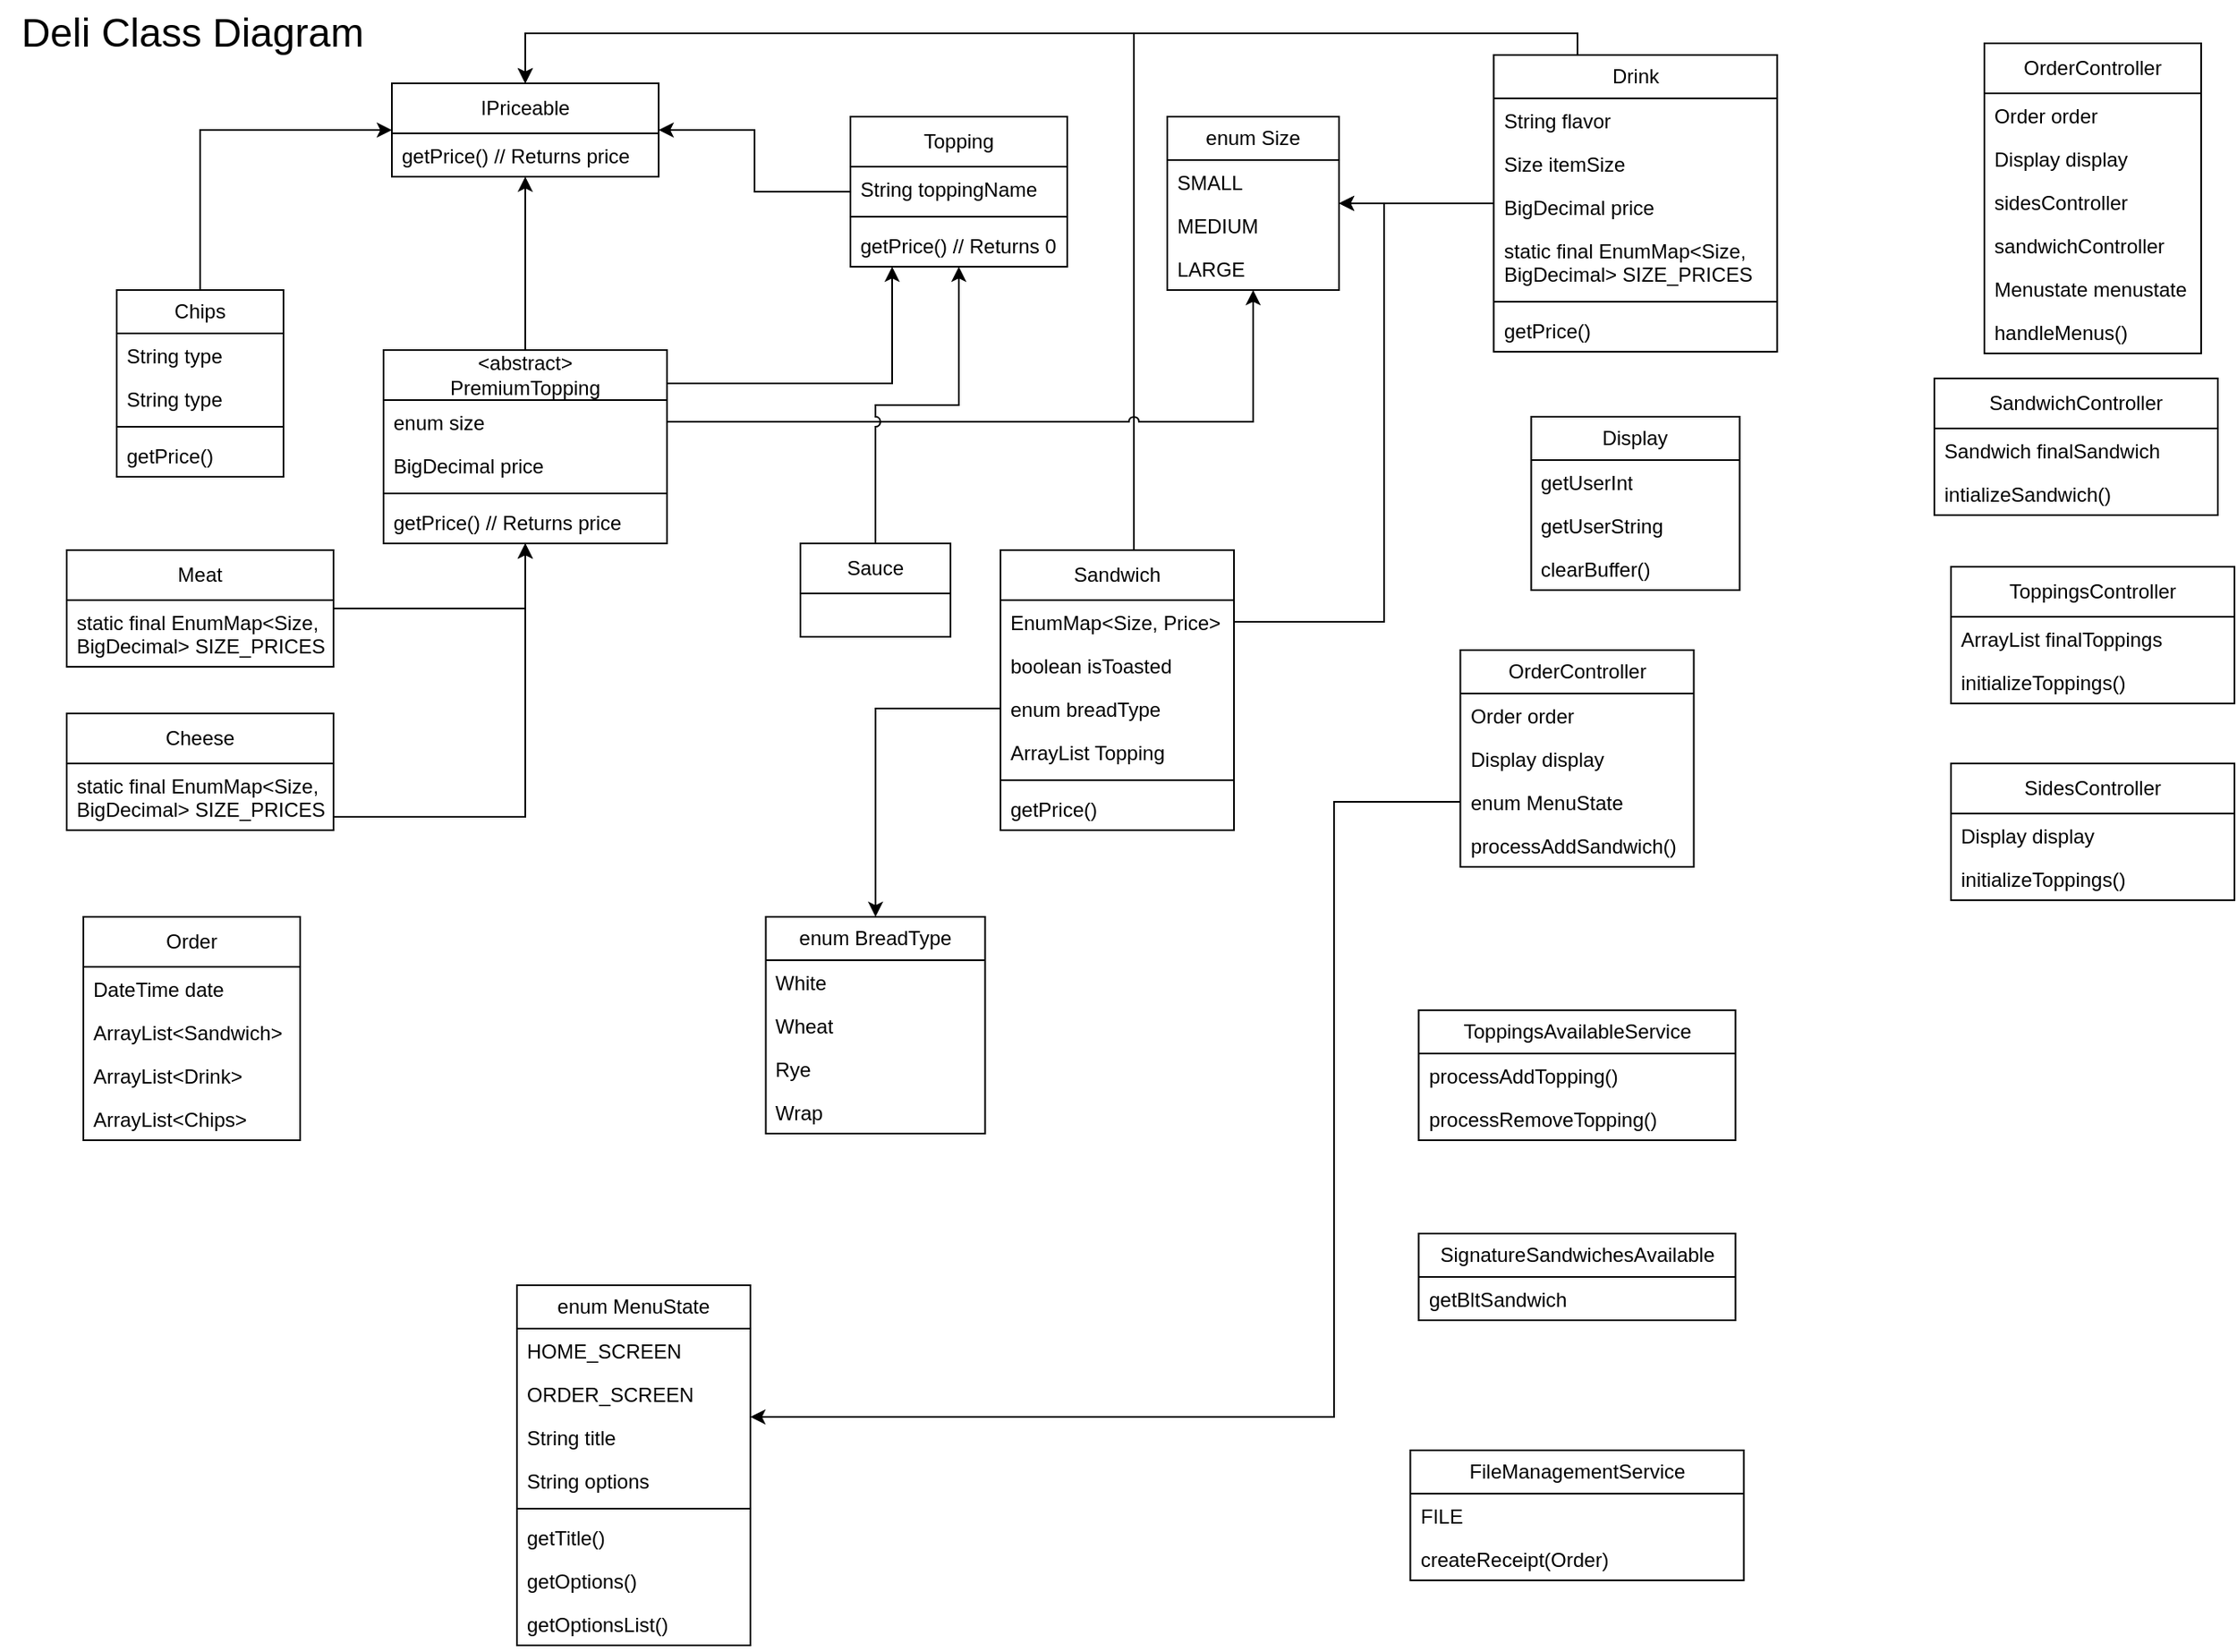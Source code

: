 <mxfile version="24.8.6">
  <diagram name="Page-1" id="uk5Gxl087Siz1Dc6DedR">
    <mxGraphModel dx="2537" dy="918" grid="1" gridSize="10" guides="1" tooltips="1" connect="1" arrows="1" fold="1" page="1" pageScale="1" pageWidth="850" pageHeight="1100" math="0" shadow="0">
      <root>
        <mxCell id="0" />
        <mxCell id="1" parent="0" />
        <mxCell id="gyhzgqQ-KLxNgcrdblLG-6" style="edgeStyle=orthogonalEdgeStyle;rounded=0;orthogonalLoop=1;jettySize=auto;html=1;jumpStyle=arc;" parent="1" source="WZzNKSZbZgupmr9AaLVP-10" target="gyhzgqQ-KLxNgcrdblLG-1" edge="1">
          <mxGeometry relative="1" as="geometry">
            <Array as="points">
              <mxPoint x="-160" y="30" />
              <mxPoint x="-525" y="30" />
            </Array>
          </mxGeometry>
        </mxCell>
        <mxCell id="WZzNKSZbZgupmr9AaLVP-10" value="Sandwich" style="swimlane;fontStyle=0;childLayout=stackLayout;horizontal=1;startSize=30;fillColor=none;horizontalStack=0;resizeParent=1;resizeParentMax=0;resizeLast=0;collapsible=1;marginBottom=0;whiteSpace=wrap;html=1;labelBackgroundColor=none;" parent="1" vertex="1">
          <mxGeometry x="-240" y="340" width="140" height="168" as="geometry" />
        </mxCell>
        <mxCell id="WZzNKSZbZgupmr9AaLVP-205" value="EnumMap&amp;lt;Size, Price&amp;gt;" style="text;strokeColor=none;fillColor=none;align=left;verticalAlign=top;spacingLeft=4;spacingRight=4;overflow=hidden;rotatable=0;points=[[0,0.5],[1,0.5]];portConstraint=eastwest;whiteSpace=wrap;html=1;labelBackgroundColor=none;" parent="WZzNKSZbZgupmr9AaLVP-10" vertex="1">
          <mxGeometry y="30" width="140" height="26" as="geometry" />
        </mxCell>
        <mxCell id="WZzNKSZbZgupmr9AaLVP-64" value="boolean isToasted" style="text;strokeColor=none;fillColor=none;align=left;verticalAlign=top;spacingLeft=4;spacingRight=4;overflow=hidden;rotatable=0;points=[[0,0.5],[1,0.5]];portConstraint=eastwest;whiteSpace=wrap;html=1;labelBackgroundColor=none;" parent="WZzNKSZbZgupmr9AaLVP-10" vertex="1">
          <mxGeometry y="56" width="140" height="26" as="geometry" />
        </mxCell>
        <mxCell id="WZzNKSZbZgupmr9AaLVP-76" value="enum breadType" style="text;strokeColor=none;fillColor=none;align=left;verticalAlign=top;spacingLeft=4;spacingRight=4;overflow=hidden;rotatable=0;points=[[0,0.5],[1,0.5]];portConstraint=eastwest;whiteSpace=wrap;html=1;labelBackgroundColor=none;" parent="WZzNKSZbZgupmr9AaLVP-10" vertex="1">
          <mxGeometry y="82" width="140" height="26" as="geometry" />
        </mxCell>
        <mxCell id="WZzNKSZbZgupmr9AaLVP-12" value="ArrayList Topping" style="text;strokeColor=none;fillColor=none;align=left;verticalAlign=top;spacingLeft=4;spacingRight=4;overflow=hidden;rotatable=0;points=[[0,0.5],[1,0.5]];portConstraint=eastwest;whiteSpace=wrap;html=1;labelBackgroundColor=none;" parent="WZzNKSZbZgupmr9AaLVP-10" vertex="1">
          <mxGeometry y="108" width="140" height="26" as="geometry" />
        </mxCell>
        <mxCell id="geYaQxWfy-8hWgXeI_JX-60" value="" style="line;strokeWidth=1;fillColor=none;align=left;verticalAlign=middle;spacingTop=-1;spacingLeft=3;spacingRight=3;rotatable=0;labelPosition=right;points=[];portConstraint=eastwest;strokeColor=inherit;" parent="WZzNKSZbZgupmr9AaLVP-10" vertex="1">
          <mxGeometry y="134" width="140" height="8" as="geometry" />
        </mxCell>
        <mxCell id="WZzNKSZbZgupmr9AaLVP-141" value="getPrice()" style="text;strokeColor=none;fillColor=none;align=left;verticalAlign=top;spacingLeft=4;spacingRight=4;overflow=hidden;rotatable=0;points=[[0,0.5],[1,0.5]];portConstraint=eastwest;whiteSpace=wrap;html=1;labelBackgroundColor=none;" parent="WZzNKSZbZgupmr9AaLVP-10" vertex="1">
          <mxGeometry y="142" width="140" height="26" as="geometry" />
        </mxCell>
        <mxCell id="gyhzgqQ-KLxNgcrdblLG-5" style="edgeStyle=orthogonalEdgeStyle;rounded=0;orthogonalLoop=1;jettySize=auto;html=1;" parent="1" source="WZzNKSZbZgupmr9AaLVP-22" target="gyhzgqQ-KLxNgcrdblLG-1" edge="1">
          <mxGeometry relative="1" as="geometry">
            <Array as="points">
              <mxPoint x="-720" y="88" />
            </Array>
          </mxGeometry>
        </mxCell>
        <mxCell id="WZzNKSZbZgupmr9AaLVP-22" value="Chips" style="swimlane;fontStyle=0;childLayout=stackLayout;horizontal=1;startSize=26;fillColor=none;horizontalStack=0;resizeParent=1;resizeParentMax=0;resizeLast=0;collapsible=1;marginBottom=0;whiteSpace=wrap;html=1;labelBackgroundColor=none;" parent="1" vertex="1">
          <mxGeometry x="-770" y="184" width="100" height="112" as="geometry" />
        </mxCell>
        <mxCell id="WZzNKSZbZgupmr9AaLVP-23" value="String type" style="text;strokeColor=none;fillColor=none;align=left;verticalAlign=top;spacingLeft=4;spacingRight=4;overflow=hidden;rotatable=0;points=[[0,0.5],[1,0.5]];portConstraint=eastwest;whiteSpace=wrap;html=1;labelBackgroundColor=none;" parent="WZzNKSZbZgupmr9AaLVP-22" vertex="1">
          <mxGeometry y="26" width="100" height="26" as="geometry" />
        </mxCell>
        <mxCell id="geYaQxWfy-8hWgXeI_JX-62" value="String type" style="text;strokeColor=none;fillColor=none;align=left;verticalAlign=top;spacingLeft=4;spacingRight=4;overflow=hidden;rotatable=0;points=[[0,0.5],[1,0.5]];portConstraint=eastwest;whiteSpace=wrap;html=1;labelBackgroundColor=none;" parent="WZzNKSZbZgupmr9AaLVP-22" vertex="1">
          <mxGeometry y="52" width="100" height="26" as="geometry" />
        </mxCell>
        <mxCell id="geYaQxWfy-8hWgXeI_JX-61" value="" style="line;strokeWidth=1;fillColor=none;align=left;verticalAlign=middle;spacingTop=-1;spacingLeft=3;spacingRight=3;rotatable=0;labelPosition=right;points=[];portConstraint=eastwest;strokeColor=inherit;" parent="WZzNKSZbZgupmr9AaLVP-22" vertex="1">
          <mxGeometry y="78" width="100" height="8" as="geometry" />
        </mxCell>
        <mxCell id="WZzNKSZbZgupmr9AaLVP-163" value="getPrice()" style="text;strokeColor=none;fillColor=none;align=left;verticalAlign=top;spacingLeft=4;spacingRight=4;overflow=hidden;rotatable=0;points=[[0,0.5],[1,0.5]];portConstraint=eastwest;whiteSpace=wrap;html=1;labelBackgroundColor=none;" parent="WZzNKSZbZgupmr9AaLVP-22" vertex="1">
          <mxGeometry y="86" width="100" height="26" as="geometry" />
        </mxCell>
        <mxCell id="WZzNKSZbZgupmr9AaLVP-65" value="Order" style="swimlane;fontStyle=0;childLayout=stackLayout;horizontal=1;startSize=30;fillColor=none;horizontalStack=0;resizeParent=1;resizeParentMax=0;resizeLast=0;collapsible=1;marginBottom=0;whiteSpace=wrap;html=1;labelBackgroundColor=none;" parent="1" vertex="1">
          <mxGeometry x="-790" y="560" width="130" height="134" as="geometry">
            <mxRectangle x="590" y="80" width="80" height="30" as="alternateBounds" />
          </mxGeometry>
        </mxCell>
        <mxCell id="WZzNKSZbZgupmr9AaLVP-88" value="DateTime date" style="text;strokeColor=none;fillColor=none;align=left;verticalAlign=top;spacingLeft=4;spacingRight=4;overflow=hidden;rotatable=0;points=[[0,0.5],[1,0.5]];portConstraint=eastwest;whiteSpace=wrap;html=1;labelBackgroundColor=none;" parent="WZzNKSZbZgupmr9AaLVP-65" vertex="1">
          <mxGeometry y="30" width="130" height="26" as="geometry" />
        </mxCell>
        <mxCell id="WZzNKSZbZgupmr9AaLVP-170" value="ArrayList&amp;lt;Sandwich&amp;gt;" style="text;strokeColor=none;fillColor=none;align=left;verticalAlign=top;spacingLeft=4;spacingRight=4;overflow=hidden;rotatable=0;points=[[0,0.5],[1,0.5]];portConstraint=eastwest;whiteSpace=wrap;html=1;labelBackgroundColor=none;" parent="WZzNKSZbZgupmr9AaLVP-65" vertex="1">
          <mxGeometry y="56" width="130" height="26" as="geometry" />
        </mxCell>
        <mxCell id="WZzNKSZbZgupmr9AaLVP-171" value="ArrayList&amp;lt;Drink&amp;gt;" style="text;strokeColor=none;fillColor=none;align=left;verticalAlign=top;spacingLeft=4;spacingRight=4;overflow=hidden;rotatable=0;points=[[0,0.5],[1,0.5]];portConstraint=eastwest;whiteSpace=wrap;html=1;labelBackgroundColor=none;" parent="WZzNKSZbZgupmr9AaLVP-65" vertex="1">
          <mxGeometry y="82" width="130" height="26" as="geometry" />
        </mxCell>
        <mxCell id="WZzNKSZbZgupmr9AaLVP-172" value="ArrayList&amp;lt;Chips&amp;gt;" style="text;strokeColor=none;fillColor=none;align=left;verticalAlign=top;spacingLeft=4;spacingRight=4;overflow=hidden;rotatable=0;points=[[0,0.5],[1,0.5]];portConstraint=eastwest;whiteSpace=wrap;html=1;labelBackgroundColor=none;" parent="WZzNKSZbZgupmr9AaLVP-65" vertex="1">
          <mxGeometry y="108" width="130" height="26" as="geometry" />
        </mxCell>
        <mxCell id="WZzNKSZbZgupmr9AaLVP-100" value="&lt;font style=&quot;font-size: 24px;&quot;&gt;Deli Class Diagram&lt;/font&gt;" style="text;html=1;align=center;verticalAlign=middle;resizable=0;points=[];autosize=1;strokeColor=none;fillColor=none;labelBackgroundColor=none;" parent="1" vertex="1">
          <mxGeometry x="-840" y="10" width="230" height="40" as="geometry" />
        </mxCell>
        <mxCell id="gyhzgqQ-KLxNgcrdblLG-4" style="edgeStyle=orthogonalEdgeStyle;rounded=0;orthogonalLoop=1;jettySize=auto;html=1;" parent="1" source="WZzNKSZbZgupmr9AaLVP-143" target="gyhzgqQ-KLxNgcrdblLG-1" edge="1">
          <mxGeometry relative="1" as="geometry" />
        </mxCell>
        <mxCell id="WZzNKSZbZgupmr9AaLVP-143" value="&lt;span style=&quot;background-color: initial;&quot;&gt;Topping&lt;/span&gt;" style="swimlane;fontStyle=0;childLayout=stackLayout;horizontal=1;startSize=30;fillColor=none;horizontalStack=0;resizeParent=1;resizeParentMax=0;resizeLast=0;collapsible=1;marginBottom=0;whiteSpace=wrap;html=1;labelBackgroundColor=none;" parent="1" vertex="1">
          <mxGeometry x="-330" y="80" width="130" height="90" as="geometry" />
        </mxCell>
        <mxCell id="WZzNKSZbZgupmr9AaLVP-189" value="String toppingName" style="text;strokeColor=none;fillColor=none;align=left;verticalAlign=top;spacingLeft=4;spacingRight=4;overflow=hidden;rotatable=0;points=[[0,0.5],[1,0.5]];portConstraint=eastwest;whiteSpace=wrap;html=1;labelBackgroundColor=none;" parent="WZzNKSZbZgupmr9AaLVP-143" vertex="1">
          <mxGeometry y="30" width="130" height="26" as="geometry" />
        </mxCell>
        <mxCell id="geYaQxWfy-8hWgXeI_JX-38" value="" style="line;strokeWidth=1;fillColor=none;align=left;verticalAlign=middle;spacingTop=-1;spacingLeft=3;spacingRight=3;rotatable=0;labelPosition=right;points=[];portConstraint=eastwest;strokeColor=inherit;" parent="WZzNKSZbZgupmr9AaLVP-143" vertex="1">
          <mxGeometry y="56" width="130" height="8" as="geometry" />
        </mxCell>
        <mxCell id="geYaQxWfy-8hWgXeI_JX-37" value="getPrice() // Returns 0" style="text;strokeColor=none;fillColor=none;align=left;verticalAlign=top;spacingLeft=4;spacingRight=4;overflow=hidden;rotatable=0;points=[[0,0.5],[1,0.5]];portConstraint=eastwest;whiteSpace=wrap;html=1;labelBackgroundColor=none;" parent="WZzNKSZbZgupmr9AaLVP-143" vertex="1">
          <mxGeometry y="64" width="130" height="26" as="geometry" />
        </mxCell>
        <mxCell id="WZzNKSZbZgupmr9AaLVP-151" value="SignatureSandwichesAvailable" style="swimlane;fontStyle=0;childLayout=stackLayout;horizontal=1;startSize=26;fillColor=none;horizontalStack=0;resizeParent=1;resizeParentMax=0;resizeLast=0;collapsible=1;marginBottom=0;whiteSpace=wrap;html=1;labelBackgroundColor=none;" parent="1" vertex="1">
          <mxGeometry x="10.75" y="750" width="190" height="52" as="geometry" />
        </mxCell>
        <mxCell id="WZzNKSZbZgupmr9AaLVP-152" value="getBltSandwich" style="text;strokeColor=none;fillColor=none;align=left;verticalAlign=top;spacingLeft=4;spacingRight=4;overflow=hidden;rotatable=0;points=[[0,0.5],[1,0.5]];portConstraint=eastwest;whiteSpace=wrap;html=1;labelBackgroundColor=none;" parent="WZzNKSZbZgupmr9AaLVP-151" vertex="1">
          <mxGeometry y="26" width="190" height="26" as="geometry" />
        </mxCell>
        <mxCell id="geYaQxWfy-8hWgXeI_JX-51" style="edgeStyle=orthogonalEdgeStyle;rounded=0;orthogonalLoop=1;jettySize=auto;html=1;" parent="1" source="WZzNKSZbZgupmr9AaLVP-180" target="WZzNKSZbZgupmr9AaLVP-143" edge="1">
          <mxGeometry relative="1" as="geometry">
            <Array as="points">
              <mxPoint x="-305" y="240" />
            </Array>
          </mxGeometry>
        </mxCell>
        <mxCell id="gyhzgqQ-KLxNgcrdblLG-3" style="edgeStyle=orthogonalEdgeStyle;rounded=0;orthogonalLoop=1;jettySize=auto;html=1;" parent="1" source="WZzNKSZbZgupmr9AaLVP-180" target="gyhzgqQ-KLxNgcrdblLG-1" edge="1">
          <mxGeometry relative="1" as="geometry" />
        </mxCell>
        <mxCell id="WZzNKSZbZgupmr9AaLVP-180" value="&lt;div&gt;&lt;span style=&quot;background-color: initial;&quot;&gt;&amp;lt;abstract&amp;gt;&lt;/span&gt;&lt;/div&gt;&lt;div&gt;&lt;span style=&quot;background-color: initial;&quot;&gt;PremiumTopping&lt;/span&gt;&lt;/div&gt;" style="swimlane;fontStyle=0;childLayout=stackLayout;horizontal=1;startSize=30;fillColor=none;horizontalStack=0;resizeParent=1;resizeParentMax=0;resizeLast=0;collapsible=1;marginBottom=0;whiteSpace=wrap;html=1;labelBackgroundColor=none;" parent="1" vertex="1">
          <mxGeometry x="-610" y="220" width="170" height="116" as="geometry" />
        </mxCell>
        <mxCell id="WZzNKSZbZgupmr9AaLVP-198" value="enum size" style="text;strokeColor=none;fillColor=none;align=left;verticalAlign=top;spacingLeft=4;spacingRight=4;overflow=hidden;rotatable=0;points=[[0,0.5],[1,0.5]];portConstraint=eastwest;whiteSpace=wrap;html=1;labelBackgroundColor=none;" parent="WZzNKSZbZgupmr9AaLVP-180" vertex="1">
          <mxGeometry y="30" width="170" height="26" as="geometry" />
        </mxCell>
        <mxCell id="xHMpw6nMknU9mZ7vblhI-43" value="BigDecimal price" style="text;strokeColor=none;fillColor=none;align=left;verticalAlign=top;spacingLeft=4;spacingRight=4;overflow=hidden;rotatable=0;points=[[0,0.5],[1,0.5]];portConstraint=eastwest;whiteSpace=wrap;html=1;labelBackgroundColor=none;" parent="WZzNKSZbZgupmr9AaLVP-180" vertex="1">
          <mxGeometry y="56" width="170" height="26" as="geometry" />
        </mxCell>
        <mxCell id="geYaQxWfy-8hWgXeI_JX-70" value="" style="line;strokeWidth=1;fillColor=none;align=left;verticalAlign=middle;spacingTop=-1;spacingLeft=3;spacingRight=3;rotatable=0;labelPosition=right;points=[];portConstraint=eastwest;strokeColor=inherit;" parent="WZzNKSZbZgupmr9AaLVP-180" vertex="1">
          <mxGeometry y="82" width="170" height="8" as="geometry" />
        </mxCell>
        <mxCell id="geYaQxWfy-8hWgXeI_JX-68" value="getPrice() // Returns price" style="text;strokeColor=none;fillColor=none;align=left;verticalAlign=top;spacingLeft=4;spacingRight=4;overflow=hidden;rotatable=0;points=[[0,0.5],[1,0.5]];portConstraint=eastwest;whiteSpace=wrap;html=1;labelBackgroundColor=none;" parent="WZzNKSZbZgupmr9AaLVP-180" vertex="1">
          <mxGeometry y="90" width="170" height="26" as="geometry" />
        </mxCell>
        <mxCell id="WZzNKSZbZgupmr9AaLVP-208" value="FileManagementService" style="swimlane;fontStyle=0;childLayout=stackLayout;horizontal=1;startSize=26;fillColor=none;horizontalStack=0;resizeParent=1;resizeParentMax=0;resizeLast=0;collapsible=1;marginBottom=0;whiteSpace=wrap;html=1;labelBackgroundColor=none;" parent="1" vertex="1">
          <mxGeometry x="5.75" y="880" width="200" height="78" as="geometry" />
        </mxCell>
        <mxCell id="xHMpw6nMknU9mZ7vblhI-11" value="FILE" style="text;strokeColor=none;fillColor=none;align=left;verticalAlign=top;spacingLeft=4;spacingRight=4;overflow=hidden;rotatable=0;points=[[0,0.5],[1,0.5]];portConstraint=eastwest;whiteSpace=wrap;html=1;labelBackgroundColor=none;" parent="WZzNKSZbZgupmr9AaLVP-208" vertex="1">
          <mxGeometry y="26" width="200" height="26" as="geometry" />
        </mxCell>
        <mxCell id="WZzNKSZbZgupmr9AaLVP-209" value="createReceipt(Order)" style="text;strokeColor=none;fillColor=none;align=left;verticalAlign=top;spacingLeft=4;spacingRight=4;overflow=hidden;rotatable=0;points=[[0,0.5],[1,0.5]];portConstraint=eastwest;whiteSpace=wrap;html=1;labelBackgroundColor=none;" parent="WZzNKSZbZgupmr9AaLVP-208" vertex="1">
          <mxGeometry y="52" width="200" height="26" as="geometry" />
        </mxCell>
        <mxCell id="xHMpw6nMknU9mZ7vblhI-21" value="enum BreadType" style="swimlane;fontStyle=0;childLayout=stackLayout;horizontal=1;startSize=26;fillColor=none;horizontalStack=0;resizeParent=1;resizeParentMax=0;resizeLast=0;collapsible=1;marginBottom=0;whiteSpace=wrap;html=1;labelBackgroundColor=none;" parent="1" vertex="1">
          <mxGeometry x="-380.75" y="560" width="131.5" height="130" as="geometry" />
        </mxCell>
        <mxCell id="xHMpw6nMknU9mZ7vblhI-22" value="White" style="text;strokeColor=none;fillColor=none;align=left;verticalAlign=top;spacingLeft=4;spacingRight=4;overflow=hidden;rotatable=0;points=[[0,0.5],[1,0.5]];portConstraint=eastwest;whiteSpace=wrap;html=1;labelBackgroundColor=none;" parent="xHMpw6nMknU9mZ7vblhI-21" vertex="1">
          <mxGeometry y="26" width="131.5" height="26" as="geometry" />
        </mxCell>
        <mxCell id="xHMpw6nMknU9mZ7vblhI-23" value="Wheat" style="text;strokeColor=none;fillColor=none;align=left;verticalAlign=top;spacingLeft=4;spacingRight=4;overflow=hidden;rotatable=0;points=[[0,0.5],[1,0.5]];portConstraint=eastwest;whiteSpace=wrap;html=1;labelBackgroundColor=none;" parent="xHMpw6nMknU9mZ7vblhI-21" vertex="1">
          <mxGeometry y="52" width="131.5" height="26" as="geometry" />
        </mxCell>
        <mxCell id="xHMpw6nMknU9mZ7vblhI-24" value="Rye" style="text;strokeColor=none;fillColor=none;align=left;verticalAlign=top;spacingLeft=4;spacingRight=4;overflow=hidden;rotatable=0;points=[[0,0.5],[1,0.5]];portConstraint=eastwest;whiteSpace=wrap;html=1;labelBackgroundColor=none;" parent="xHMpw6nMknU9mZ7vblhI-21" vertex="1">
          <mxGeometry y="78" width="131.5" height="26" as="geometry" />
        </mxCell>
        <mxCell id="xHMpw6nMknU9mZ7vblhI-32" value="Wrap" style="text;strokeColor=none;fillColor=none;align=left;verticalAlign=top;spacingLeft=4;spacingRight=4;overflow=hidden;rotatable=0;points=[[0,0.5],[1,0.5]];portConstraint=eastwest;whiteSpace=wrap;html=1;labelBackgroundColor=none;" parent="xHMpw6nMknU9mZ7vblhI-21" vertex="1">
          <mxGeometry y="104" width="131.5" height="26" as="geometry" />
        </mxCell>
        <mxCell id="xHMpw6nMknU9mZ7vblhI-46" value="ToppingsAvailableService" style="swimlane;fontStyle=0;childLayout=stackLayout;horizontal=1;startSize=26;fillColor=none;horizontalStack=0;resizeParent=1;resizeParentMax=0;resizeLast=0;collapsible=1;marginBottom=0;whiteSpace=wrap;html=1;labelBackgroundColor=none;" parent="1" vertex="1">
          <mxGeometry x="10.75" y="616" width="190" height="78" as="geometry" />
        </mxCell>
        <mxCell id="xHMpw6nMknU9mZ7vblhI-47" value="processAddTopping()" style="text;strokeColor=none;fillColor=none;align=left;verticalAlign=top;spacingLeft=4;spacingRight=4;overflow=hidden;rotatable=0;points=[[0,0.5],[1,0.5]];portConstraint=eastwest;whiteSpace=wrap;html=1;labelBackgroundColor=none;" parent="xHMpw6nMknU9mZ7vblhI-46" vertex="1">
          <mxGeometry y="26" width="190" height="26" as="geometry" />
        </mxCell>
        <mxCell id="xHMpw6nMknU9mZ7vblhI-48" value="processRemoveTopping()" style="text;strokeColor=none;fillColor=none;align=left;verticalAlign=top;spacingLeft=4;spacingRight=4;overflow=hidden;rotatable=0;points=[[0,0.5],[1,0.5]];portConstraint=eastwest;whiteSpace=wrap;html=1;labelBackgroundColor=none;" parent="xHMpw6nMknU9mZ7vblhI-46" vertex="1">
          <mxGeometry y="52" width="190" height="26" as="geometry" />
        </mxCell>
        <mxCell id="tzerqt3c-VgbQqbqvUHQ-2" value="enum Size" style="swimlane;fontStyle=0;childLayout=stackLayout;horizontal=1;startSize=26;fillColor=none;horizontalStack=0;resizeParent=1;resizeParentMax=0;resizeLast=0;collapsible=1;marginBottom=0;whiteSpace=wrap;html=1;labelBackgroundColor=none;" parent="1" vertex="1">
          <mxGeometry x="-140" y="80" width="103" height="104" as="geometry" />
        </mxCell>
        <mxCell id="tzerqt3c-VgbQqbqvUHQ-3" value="SMALL" style="text;strokeColor=none;fillColor=none;align=left;verticalAlign=top;spacingLeft=4;spacingRight=4;overflow=hidden;rotatable=0;points=[[0,0.5],[1,0.5]];portConstraint=eastwest;whiteSpace=wrap;html=1;labelBackgroundColor=none;" parent="tzerqt3c-VgbQqbqvUHQ-2" vertex="1">
          <mxGeometry y="26" width="103" height="26" as="geometry" />
        </mxCell>
        <mxCell id="tzerqt3c-VgbQqbqvUHQ-4" value="MEDIUM" style="text;strokeColor=none;fillColor=none;align=left;verticalAlign=top;spacingLeft=4;spacingRight=4;overflow=hidden;rotatable=0;points=[[0,0.5],[1,0.5]];portConstraint=eastwest;whiteSpace=wrap;html=1;labelBackgroundColor=none;" parent="tzerqt3c-VgbQqbqvUHQ-2" vertex="1">
          <mxGeometry y="52" width="103" height="26" as="geometry" />
        </mxCell>
        <mxCell id="tzerqt3c-VgbQqbqvUHQ-5" value="LARGE" style="text;strokeColor=none;fillColor=none;align=left;verticalAlign=top;spacingLeft=4;spacingRight=4;overflow=hidden;rotatable=0;points=[[0,0.5],[1,0.5]];portConstraint=eastwest;whiteSpace=wrap;html=1;labelBackgroundColor=none;" parent="tzerqt3c-VgbQqbqvUHQ-2" vertex="1">
          <mxGeometry y="78" width="103" height="26" as="geometry" />
        </mxCell>
        <mxCell id="tzerqt3c-VgbQqbqvUHQ-1" style="edgeStyle=orthogonalEdgeStyle;rounded=0;orthogonalLoop=1;jettySize=auto;html=1;" parent="1" source="WZzNKSZbZgupmr9AaLVP-205" target="tzerqt3c-VgbQqbqvUHQ-2" edge="1">
          <mxGeometry relative="1" as="geometry">
            <mxPoint x="-100" y="190" as="targetPoint" />
            <Array as="points">
              <mxPoint x="-10" y="383" />
              <mxPoint x="-10" y="132" />
            </Array>
          </mxGeometry>
        </mxCell>
        <mxCell id="geYaQxWfy-8hWgXeI_JX-3" value="enum MenuState" style="swimlane;fontStyle=0;childLayout=stackLayout;horizontal=1;startSize=26;fillColor=none;horizontalStack=0;resizeParent=1;resizeParentMax=0;resizeLast=0;collapsible=1;marginBottom=0;whiteSpace=wrap;html=1;labelBackgroundColor=none;" parent="1" vertex="1">
          <mxGeometry x="-530" y="781" width="140" height="216" as="geometry" />
        </mxCell>
        <mxCell id="geYaQxWfy-8hWgXeI_JX-25" value="HOME_SCREEN" style="text;strokeColor=none;fillColor=none;align=left;verticalAlign=top;spacingLeft=4;spacingRight=4;overflow=hidden;rotatable=0;points=[[0,0.5],[1,0.5]];portConstraint=eastwest;whiteSpace=wrap;html=1;labelBackgroundColor=none;" parent="geYaQxWfy-8hWgXeI_JX-3" vertex="1">
          <mxGeometry y="26" width="140" height="26" as="geometry" />
        </mxCell>
        <mxCell id="geYaQxWfy-8hWgXeI_JX-26" value="ORDER_SCREEN" style="text;strokeColor=none;fillColor=none;align=left;verticalAlign=top;spacingLeft=4;spacingRight=4;overflow=hidden;rotatable=0;points=[[0,0.5],[1,0.5]];portConstraint=eastwest;whiteSpace=wrap;html=1;labelBackgroundColor=none;" parent="geYaQxWfy-8hWgXeI_JX-3" vertex="1">
          <mxGeometry y="52" width="140" height="26" as="geometry" />
        </mxCell>
        <mxCell id="geYaQxWfy-8hWgXeI_JX-27" value="String title" style="text;strokeColor=none;fillColor=none;align=left;verticalAlign=top;spacingLeft=4;spacingRight=4;overflow=hidden;rotatable=0;points=[[0,0.5],[1,0.5]];portConstraint=eastwest;whiteSpace=wrap;html=1;labelBackgroundColor=none;" parent="geYaQxWfy-8hWgXeI_JX-3" vertex="1">
          <mxGeometry y="78" width="140" height="26" as="geometry" />
        </mxCell>
        <mxCell id="geYaQxWfy-8hWgXeI_JX-28" value="String options" style="text;strokeColor=none;fillColor=none;align=left;verticalAlign=top;spacingLeft=4;spacingRight=4;overflow=hidden;rotatable=0;points=[[0,0.5],[1,0.5]];portConstraint=eastwest;whiteSpace=wrap;html=1;labelBackgroundColor=none;" parent="geYaQxWfy-8hWgXeI_JX-3" vertex="1">
          <mxGeometry y="104" width="140" height="26" as="geometry" />
        </mxCell>
        <mxCell id="geYaQxWfy-8hWgXeI_JX-33" value="" style="line;strokeWidth=1;fillColor=none;align=left;verticalAlign=middle;spacingTop=-1;spacingLeft=3;spacingRight=3;rotatable=0;labelPosition=right;points=[];portConstraint=eastwest;strokeColor=inherit;" parent="geYaQxWfy-8hWgXeI_JX-3" vertex="1">
          <mxGeometry y="130" width="140" height="8" as="geometry" />
        </mxCell>
        <mxCell id="geYaQxWfy-8hWgXeI_JX-34" value="getTitle()" style="text;strokeColor=none;fillColor=none;align=left;verticalAlign=top;spacingLeft=4;spacingRight=4;overflow=hidden;rotatable=0;points=[[0,0.5],[1,0.5]];portConstraint=eastwest;whiteSpace=wrap;html=1;labelBackgroundColor=none;" parent="geYaQxWfy-8hWgXeI_JX-3" vertex="1">
          <mxGeometry y="138" width="140" height="26" as="geometry" />
        </mxCell>
        <mxCell id="geYaQxWfy-8hWgXeI_JX-35" value="getOptions()" style="text;strokeColor=none;fillColor=none;align=left;verticalAlign=top;spacingLeft=4;spacingRight=4;overflow=hidden;rotatable=0;points=[[0,0.5],[1,0.5]];portConstraint=eastwest;whiteSpace=wrap;html=1;labelBackgroundColor=none;" parent="geYaQxWfy-8hWgXeI_JX-3" vertex="1">
          <mxGeometry y="164" width="140" height="26" as="geometry" />
        </mxCell>
        <mxCell id="geYaQxWfy-8hWgXeI_JX-36" value="getOptionsList()" style="text;strokeColor=none;fillColor=none;align=left;verticalAlign=top;spacingLeft=4;spacingRight=4;overflow=hidden;rotatable=0;points=[[0,0.5],[1,0.5]];portConstraint=eastwest;whiteSpace=wrap;html=1;labelBackgroundColor=none;" parent="geYaQxWfy-8hWgXeI_JX-3" vertex="1">
          <mxGeometry y="190" width="140" height="26" as="geometry" />
        </mxCell>
        <mxCell id="geYaQxWfy-8hWgXeI_JX-47" style="edgeStyle=orthogonalEdgeStyle;rounded=0;orthogonalLoop=1;jettySize=auto;html=1;" parent="1" source="geYaQxWfy-8hWgXeI_JX-39" target="WZzNKSZbZgupmr9AaLVP-180" edge="1">
          <mxGeometry relative="1" as="geometry" />
        </mxCell>
        <mxCell id="geYaQxWfy-8hWgXeI_JX-39" value="&lt;div&gt;&lt;span style=&quot;background-color: initial;&quot;&gt;Meat&lt;/span&gt;&lt;/div&gt;" style="swimlane;fontStyle=0;childLayout=stackLayout;horizontal=1;startSize=30;fillColor=none;horizontalStack=0;resizeParent=1;resizeParentMax=0;resizeLast=0;collapsible=1;marginBottom=0;whiteSpace=wrap;html=1;labelBackgroundColor=none;" parent="1" vertex="1">
          <mxGeometry x="-800" y="340" width="160" height="70" as="geometry" />
        </mxCell>
        <mxCell id="geYaQxWfy-8hWgXeI_JX-42" value="static final EnumMap&amp;lt;Size, BigDecimal&amp;gt; SIZE_PRICES" style="text;strokeColor=none;fillColor=none;align=left;verticalAlign=top;spacingLeft=4;spacingRight=4;overflow=hidden;rotatable=0;points=[[0,0.5],[1,0.5]];portConstraint=eastwest;whiteSpace=wrap;html=1;labelBackgroundColor=none;" parent="geYaQxWfy-8hWgXeI_JX-39" vertex="1">
          <mxGeometry y="30" width="160" height="40" as="geometry" />
        </mxCell>
        <mxCell id="geYaQxWfy-8hWgXeI_JX-52" style="edgeStyle=orthogonalEdgeStyle;rounded=0;orthogonalLoop=1;jettySize=auto;html=1;jumpStyle=arc;" parent="1" source="WZzNKSZbZgupmr9AaLVP-198" target="tzerqt3c-VgbQqbqvUHQ-2" edge="1">
          <mxGeometry relative="1" as="geometry" />
        </mxCell>
        <mxCell id="geYaQxWfy-8hWgXeI_JX-55" style="edgeStyle=orthogonalEdgeStyle;rounded=0;orthogonalLoop=1;jettySize=auto;html=1;jumpStyle=arc;" parent="1" source="geYaQxWfy-8hWgXeI_JX-53" target="WZzNKSZbZgupmr9AaLVP-143" edge="1">
          <mxGeometry relative="1" as="geometry" />
        </mxCell>
        <mxCell id="geYaQxWfy-8hWgXeI_JX-53" value="&lt;div&gt;&lt;span style=&quot;background-color: initial;&quot;&gt;Sauce&lt;/span&gt;&lt;/div&gt;" style="swimlane;fontStyle=0;childLayout=stackLayout;horizontal=1;startSize=30;fillColor=none;horizontalStack=0;resizeParent=1;resizeParentMax=0;resizeLast=0;collapsible=1;marginBottom=0;whiteSpace=wrap;html=1;labelBackgroundColor=none;" parent="1" vertex="1">
          <mxGeometry x="-360" y="336" width="90" height="56" as="geometry" />
        </mxCell>
        <mxCell id="geYaQxWfy-8hWgXeI_JX-65" style="edgeStyle=orthogonalEdgeStyle;rounded=0;orthogonalLoop=1;jettySize=auto;html=1;" parent="1" source="geYaQxWfy-8hWgXeI_JX-63" target="WZzNKSZbZgupmr9AaLVP-180" edge="1">
          <mxGeometry relative="1" as="geometry">
            <Array as="points">
              <mxPoint x="-525" y="500" />
            </Array>
          </mxGeometry>
        </mxCell>
        <mxCell id="geYaQxWfy-8hWgXeI_JX-63" value="&lt;div&gt;&lt;span style=&quot;background-color: initial;&quot;&gt;Cheese&lt;/span&gt;&lt;/div&gt;" style="swimlane;fontStyle=0;childLayout=stackLayout;horizontal=1;startSize=30;fillColor=none;horizontalStack=0;resizeParent=1;resizeParentMax=0;resizeLast=0;collapsible=1;marginBottom=0;whiteSpace=wrap;html=1;labelBackgroundColor=none;" parent="1" vertex="1">
          <mxGeometry x="-800" y="438" width="160" height="70" as="geometry" />
        </mxCell>
        <mxCell id="geYaQxWfy-8hWgXeI_JX-64" value="static final EnumMap&amp;lt;Size, BigDecimal&amp;gt; SIZE_PRICES" style="text;strokeColor=none;fillColor=none;align=left;verticalAlign=top;spacingLeft=4;spacingRight=4;overflow=hidden;rotatable=0;points=[[0,0.5],[1,0.5]];portConstraint=eastwest;whiteSpace=wrap;html=1;labelBackgroundColor=none;" parent="geYaQxWfy-8hWgXeI_JX-63" vertex="1">
          <mxGeometry y="30" width="160" height="40" as="geometry" />
        </mxCell>
        <mxCell id="WZzNKSZbZgupmr9AaLVP-139" value="OrderController" style="swimlane;fontStyle=0;childLayout=stackLayout;horizontal=1;startSize=26;fillColor=none;horizontalStack=0;resizeParent=1;resizeParentMax=0;resizeLast=0;collapsible=1;marginBottom=0;whiteSpace=wrap;html=1;labelBackgroundColor=none;" parent="1" vertex="1">
          <mxGeometry x="35.75" y="400" width="140" height="130" as="geometry" />
        </mxCell>
        <mxCell id="xHMpw6nMknU9mZ7vblhI-15" value="Order order" style="text;strokeColor=none;fillColor=none;align=left;verticalAlign=top;spacingLeft=4;spacingRight=4;overflow=hidden;rotatable=0;points=[[0,0.5],[1,0.5]];portConstraint=eastwest;whiteSpace=wrap;html=1;labelBackgroundColor=none;" parent="WZzNKSZbZgupmr9AaLVP-139" vertex="1">
          <mxGeometry y="26" width="140" height="26" as="geometry" />
        </mxCell>
        <mxCell id="geYaQxWfy-8hWgXeI_JX-1" value="Display display" style="text;strokeColor=none;fillColor=none;align=left;verticalAlign=top;spacingLeft=4;spacingRight=4;overflow=hidden;rotatable=0;points=[[0,0.5],[1,0.5]];portConstraint=eastwest;whiteSpace=wrap;html=1;labelBackgroundColor=none;" parent="WZzNKSZbZgupmr9AaLVP-139" vertex="1">
          <mxGeometry y="52" width="140" height="26" as="geometry" />
        </mxCell>
        <mxCell id="geYaQxWfy-8hWgXeI_JX-2" value="enum MenuState" style="text;strokeColor=none;fillColor=none;align=left;verticalAlign=top;spacingLeft=4;spacingRight=4;overflow=hidden;rotatable=0;points=[[0,0.5],[1,0.5]];portConstraint=eastwest;whiteSpace=wrap;html=1;labelBackgroundColor=none;" parent="WZzNKSZbZgupmr9AaLVP-139" vertex="1">
          <mxGeometry y="78" width="140" height="26" as="geometry" />
        </mxCell>
        <mxCell id="xHMpw6nMknU9mZ7vblhI-34" value="processAddSandwich()" style="text;strokeColor=none;fillColor=none;align=left;verticalAlign=top;spacingLeft=4;spacingRight=4;overflow=hidden;rotatable=0;points=[[0,0.5],[1,0.5]];portConstraint=eastwest;whiteSpace=wrap;html=1;labelBackgroundColor=none;" parent="WZzNKSZbZgupmr9AaLVP-139" vertex="1">
          <mxGeometry y="104" width="140" height="26" as="geometry" />
        </mxCell>
        <mxCell id="geYaQxWfy-8hWgXeI_JX-72" value="Display" style="swimlane;fontStyle=0;childLayout=stackLayout;horizontal=1;startSize=26;fillColor=none;horizontalStack=0;resizeParent=1;resizeParentMax=0;resizeLast=0;collapsible=1;marginBottom=0;whiteSpace=wrap;html=1;labelBackgroundColor=none;" parent="1" vertex="1">
          <mxGeometry x="78.25" y="260" width="125" height="104" as="geometry" />
        </mxCell>
        <mxCell id="geYaQxWfy-8hWgXeI_JX-74" value="getUserInt" style="text;strokeColor=none;fillColor=none;align=left;verticalAlign=top;spacingLeft=4;spacingRight=4;overflow=hidden;rotatable=0;points=[[0,0.5],[1,0.5]];portConstraint=eastwest;whiteSpace=wrap;html=1;labelBackgroundColor=none;" parent="geYaQxWfy-8hWgXeI_JX-72" vertex="1">
          <mxGeometry y="26" width="125" height="26" as="geometry" />
        </mxCell>
        <mxCell id="erL-bskdjrJZgk7bZImt-21" value="getUserString" style="text;strokeColor=none;fillColor=none;align=left;verticalAlign=top;spacingLeft=4;spacingRight=4;overflow=hidden;rotatable=0;points=[[0,0.5],[1,0.5]];portConstraint=eastwest;whiteSpace=wrap;html=1;labelBackgroundColor=none;" vertex="1" parent="geYaQxWfy-8hWgXeI_JX-72">
          <mxGeometry y="52" width="125" height="26" as="geometry" />
        </mxCell>
        <mxCell id="erL-bskdjrJZgk7bZImt-22" value="clearBuffer()" style="text;strokeColor=none;fillColor=none;align=left;verticalAlign=top;spacingLeft=4;spacingRight=4;overflow=hidden;rotatable=0;points=[[0,0.5],[1,0.5]];portConstraint=eastwest;whiteSpace=wrap;html=1;labelBackgroundColor=none;" vertex="1" parent="geYaQxWfy-8hWgXeI_JX-72">
          <mxGeometry y="78" width="125" height="26" as="geometry" />
        </mxCell>
        <mxCell id="geYaQxWfy-8hWgXeI_JX-76" style="edgeStyle=orthogonalEdgeStyle;rounded=0;orthogonalLoop=1;jettySize=auto;html=1;" parent="1" source="WZzNKSZbZgupmr9AaLVP-76" target="xHMpw6nMknU9mZ7vblhI-21" edge="1">
          <mxGeometry relative="1" as="geometry" />
        </mxCell>
        <mxCell id="geYaQxWfy-8hWgXeI_JX-78" style="edgeStyle=orthogonalEdgeStyle;rounded=0;orthogonalLoop=1;jettySize=auto;html=1;" parent="1" source="geYaQxWfy-8hWgXeI_JX-2" target="geYaQxWfy-8hWgXeI_JX-3" edge="1">
          <mxGeometry relative="1" as="geometry">
            <Array as="points">
              <mxPoint x="-40" y="491" />
              <mxPoint x="-40" y="860" />
            </Array>
          </mxGeometry>
        </mxCell>
        <mxCell id="gyhzgqQ-KLxNgcrdblLG-1" value="&lt;div&gt;&lt;span style=&quot;background-color: initial;&quot;&gt;IPriceable&lt;/span&gt;&lt;/div&gt;" style="swimlane;fontStyle=0;childLayout=stackLayout;horizontal=1;startSize=30;fillColor=none;horizontalStack=0;resizeParent=1;resizeParentMax=0;resizeLast=0;collapsible=1;marginBottom=0;whiteSpace=wrap;html=1;labelBackgroundColor=none;" parent="1" vertex="1">
          <mxGeometry x="-605" y="60" width="160" height="56" as="geometry" />
        </mxCell>
        <mxCell id="gyhzgqQ-KLxNgcrdblLG-2" value="getPrice() // Returns price" style="text;strokeColor=none;fillColor=none;align=left;verticalAlign=top;spacingLeft=4;spacingRight=4;overflow=hidden;rotatable=0;points=[[0,0.5],[1,0.5]];portConstraint=eastwest;whiteSpace=wrap;html=1;labelBackgroundColor=none;" parent="gyhzgqQ-KLxNgcrdblLG-1" vertex="1">
          <mxGeometry y="30" width="160" height="26" as="geometry" />
        </mxCell>
        <mxCell id="gyhzgqQ-KLxNgcrdblLG-12" style="edgeStyle=orthogonalEdgeStyle;rounded=0;orthogonalLoop=1;jettySize=auto;html=1;" parent="1" source="gyhzgqQ-KLxNgcrdblLG-7" target="gyhzgqQ-KLxNgcrdblLG-1" edge="1">
          <mxGeometry relative="1" as="geometry">
            <Array as="points">
              <mxPoint x="106" y="30" />
              <mxPoint x="-525" y="30" />
            </Array>
          </mxGeometry>
        </mxCell>
        <mxCell id="gyhzgqQ-KLxNgcrdblLG-13" style="edgeStyle=orthogonalEdgeStyle;rounded=0;orthogonalLoop=1;jettySize=auto;html=1;" parent="1" source="gyhzgqQ-KLxNgcrdblLG-7" target="tzerqt3c-VgbQqbqvUHQ-2" edge="1">
          <mxGeometry relative="1" as="geometry" />
        </mxCell>
        <mxCell id="gyhzgqQ-KLxNgcrdblLG-7" value="Drink" style="swimlane;fontStyle=0;childLayout=stackLayout;horizontal=1;startSize=26;fillColor=none;horizontalStack=0;resizeParent=1;resizeParentMax=0;resizeLast=0;collapsible=1;marginBottom=0;whiteSpace=wrap;html=1;labelBackgroundColor=none;" parent="1" vertex="1">
          <mxGeometry x="55.75" y="43" width="170" height="178" as="geometry" />
        </mxCell>
        <mxCell id="gyhzgqQ-KLxNgcrdblLG-8" value="String flavor" style="text;strokeColor=none;fillColor=none;align=left;verticalAlign=top;spacingLeft=4;spacingRight=4;overflow=hidden;rotatable=0;points=[[0,0.5],[1,0.5]];portConstraint=eastwest;whiteSpace=wrap;html=1;labelBackgroundColor=none;" parent="gyhzgqQ-KLxNgcrdblLG-7" vertex="1">
          <mxGeometry y="26" width="170" height="26" as="geometry" />
        </mxCell>
        <mxCell id="gyhzgqQ-KLxNgcrdblLG-9" value="Size itemSize" style="text;strokeColor=none;fillColor=none;align=left;verticalAlign=top;spacingLeft=4;spacingRight=4;overflow=hidden;rotatable=0;points=[[0,0.5],[1,0.5]];portConstraint=eastwest;whiteSpace=wrap;html=1;labelBackgroundColor=none;" parent="gyhzgqQ-KLxNgcrdblLG-7" vertex="1">
          <mxGeometry y="52" width="170" height="26" as="geometry" />
        </mxCell>
        <mxCell id="gyhzgqQ-KLxNgcrdblLG-15" value="BigDecimal price" style="text;strokeColor=none;fillColor=none;align=left;verticalAlign=top;spacingLeft=4;spacingRight=4;overflow=hidden;rotatable=0;points=[[0,0.5],[1,0.5]];portConstraint=eastwest;whiteSpace=wrap;html=1;labelBackgroundColor=none;" parent="gyhzgqQ-KLxNgcrdblLG-7" vertex="1">
          <mxGeometry y="78" width="170" height="26" as="geometry" />
        </mxCell>
        <mxCell id="gyhzgqQ-KLxNgcrdblLG-14" value="static final EnumMap&amp;lt;Size, BigDecimal&amp;gt; SIZE_PRICES" style="text;strokeColor=none;fillColor=none;align=left;verticalAlign=top;spacingLeft=4;spacingRight=4;overflow=hidden;rotatable=0;points=[[0,0.5],[1,0.5]];portConstraint=eastwest;whiteSpace=wrap;html=1;labelBackgroundColor=none;" parent="gyhzgqQ-KLxNgcrdblLG-7" vertex="1">
          <mxGeometry y="104" width="170" height="40" as="geometry" />
        </mxCell>
        <mxCell id="gyhzgqQ-KLxNgcrdblLG-10" value="" style="line;strokeWidth=1;fillColor=none;align=left;verticalAlign=middle;spacingTop=-1;spacingLeft=3;spacingRight=3;rotatable=0;labelPosition=right;points=[];portConstraint=eastwest;strokeColor=inherit;" parent="gyhzgqQ-KLxNgcrdblLG-7" vertex="1">
          <mxGeometry y="144" width="170" height="8" as="geometry" />
        </mxCell>
        <mxCell id="gyhzgqQ-KLxNgcrdblLG-11" value="getPrice()" style="text;strokeColor=none;fillColor=none;align=left;verticalAlign=top;spacingLeft=4;spacingRight=4;overflow=hidden;rotatable=0;points=[[0,0.5],[1,0.5]];portConstraint=eastwest;whiteSpace=wrap;html=1;labelBackgroundColor=none;" parent="gyhzgqQ-KLxNgcrdblLG-7" vertex="1">
          <mxGeometry y="152" width="170" height="26" as="geometry" />
        </mxCell>
        <mxCell id="erL-bskdjrJZgk7bZImt-1" value="OrderController" style="swimlane;fontStyle=0;childLayout=stackLayout;horizontal=1;startSize=30;fillColor=none;horizontalStack=0;resizeParent=1;resizeParentMax=0;resizeLast=0;collapsible=1;marginBottom=0;whiteSpace=wrap;html=1;labelBackgroundColor=none;" vertex="1" parent="1">
          <mxGeometry x="350" y="36" width="130" height="186" as="geometry">
            <mxRectangle x="590" y="80" width="80" height="30" as="alternateBounds" />
          </mxGeometry>
        </mxCell>
        <mxCell id="erL-bskdjrJZgk7bZImt-6" value="Order order" style="text;strokeColor=none;fillColor=none;align=left;verticalAlign=top;spacingLeft=4;spacingRight=4;overflow=hidden;rotatable=0;points=[[0,0.5],[1,0.5]];portConstraint=eastwest;whiteSpace=wrap;html=1;labelBackgroundColor=none;" vertex="1" parent="erL-bskdjrJZgk7bZImt-1">
          <mxGeometry y="30" width="130" height="26" as="geometry" />
        </mxCell>
        <mxCell id="erL-bskdjrJZgk7bZImt-24" value="Display display" style="text;strokeColor=none;fillColor=none;align=left;verticalAlign=top;spacingLeft=4;spacingRight=4;overflow=hidden;rotatable=0;points=[[0,0.5],[1,0.5]];portConstraint=eastwest;whiteSpace=wrap;html=1;labelBackgroundColor=none;" vertex="1" parent="erL-bskdjrJZgk7bZImt-1">
          <mxGeometry y="56" width="130" height="26" as="geometry" />
        </mxCell>
        <mxCell id="erL-bskdjrJZgk7bZImt-25" value="sidesController" style="text;strokeColor=none;fillColor=none;align=left;verticalAlign=top;spacingLeft=4;spacingRight=4;overflow=hidden;rotatable=0;points=[[0,0.5],[1,0.5]];portConstraint=eastwest;whiteSpace=wrap;html=1;labelBackgroundColor=none;" vertex="1" parent="erL-bskdjrJZgk7bZImt-1">
          <mxGeometry y="82" width="130" height="26" as="geometry" />
        </mxCell>
        <mxCell id="erL-bskdjrJZgk7bZImt-27" value="sandwichController" style="text;strokeColor=none;fillColor=none;align=left;verticalAlign=top;spacingLeft=4;spacingRight=4;overflow=hidden;rotatable=0;points=[[0,0.5],[1,0.5]];portConstraint=eastwest;whiteSpace=wrap;html=1;labelBackgroundColor=none;" vertex="1" parent="erL-bskdjrJZgk7bZImt-1">
          <mxGeometry y="108" width="130" height="26" as="geometry" />
        </mxCell>
        <mxCell id="erL-bskdjrJZgk7bZImt-26" value="Menustate menustate" style="text;strokeColor=none;fillColor=none;align=left;verticalAlign=top;spacingLeft=4;spacingRight=4;overflow=hidden;rotatable=0;points=[[0,0.5],[1,0.5]];portConstraint=eastwest;whiteSpace=wrap;html=1;labelBackgroundColor=none;" vertex="1" parent="erL-bskdjrJZgk7bZImt-1">
          <mxGeometry y="134" width="130" height="26" as="geometry" />
        </mxCell>
        <mxCell id="erL-bskdjrJZgk7bZImt-7" value="handleMenus()" style="text;strokeColor=none;fillColor=none;align=left;verticalAlign=top;spacingLeft=4;spacingRight=4;overflow=hidden;rotatable=0;points=[[0,0.5],[1,0.5]];portConstraint=eastwest;whiteSpace=wrap;html=1;labelBackgroundColor=none;" vertex="1" parent="erL-bskdjrJZgk7bZImt-1">
          <mxGeometry y="160" width="130" height="26" as="geometry" />
        </mxCell>
        <mxCell id="erL-bskdjrJZgk7bZImt-8" value="SandwichController" style="swimlane;fontStyle=0;childLayout=stackLayout;horizontal=1;startSize=30;fillColor=none;horizontalStack=0;resizeParent=1;resizeParentMax=0;resizeLast=0;collapsible=1;marginBottom=0;whiteSpace=wrap;html=1;labelBackgroundColor=none;" vertex="1" parent="1">
          <mxGeometry x="320" y="237" width="170" height="82" as="geometry">
            <mxRectangle x="590" y="80" width="80" height="30" as="alternateBounds" />
          </mxGeometry>
        </mxCell>
        <mxCell id="erL-bskdjrJZgk7bZImt-9" value="Sandwich finalSandwich" style="text;strokeColor=none;fillColor=none;align=left;verticalAlign=top;spacingLeft=4;spacingRight=4;overflow=hidden;rotatable=0;points=[[0,0.5],[1,0.5]];portConstraint=eastwest;whiteSpace=wrap;html=1;labelBackgroundColor=none;" vertex="1" parent="erL-bskdjrJZgk7bZImt-8">
          <mxGeometry y="30" width="170" height="26" as="geometry" />
        </mxCell>
        <mxCell id="erL-bskdjrJZgk7bZImt-10" value="intializeSandwich()" style="text;strokeColor=none;fillColor=none;align=left;verticalAlign=top;spacingLeft=4;spacingRight=4;overflow=hidden;rotatable=0;points=[[0,0.5],[1,0.5]];portConstraint=eastwest;whiteSpace=wrap;html=1;labelBackgroundColor=none;" vertex="1" parent="erL-bskdjrJZgk7bZImt-8">
          <mxGeometry y="56" width="170" height="26" as="geometry" />
        </mxCell>
        <mxCell id="erL-bskdjrJZgk7bZImt-11" value="ToppingsController" style="swimlane;fontStyle=0;childLayout=stackLayout;horizontal=1;startSize=30;fillColor=none;horizontalStack=0;resizeParent=1;resizeParentMax=0;resizeLast=0;collapsible=1;marginBottom=0;whiteSpace=wrap;html=1;labelBackgroundColor=none;" vertex="1" parent="1">
          <mxGeometry x="330" y="350" width="170" height="82" as="geometry">
            <mxRectangle x="590" y="80" width="80" height="30" as="alternateBounds" />
          </mxGeometry>
        </mxCell>
        <mxCell id="erL-bskdjrJZgk7bZImt-12" value="ArrayList finalToppings" style="text;strokeColor=none;fillColor=none;align=left;verticalAlign=top;spacingLeft=4;spacingRight=4;overflow=hidden;rotatable=0;points=[[0,0.5],[1,0.5]];portConstraint=eastwest;whiteSpace=wrap;html=1;labelBackgroundColor=none;" vertex="1" parent="erL-bskdjrJZgk7bZImt-11">
          <mxGeometry y="30" width="170" height="26" as="geometry" />
        </mxCell>
        <mxCell id="erL-bskdjrJZgk7bZImt-13" value="initializeToppings()" style="text;strokeColor=none;fillColor=none;align=left;verticalAlign=top;spacingLeft=4;spacingRight=4;overflow=hidden;rotatable=0;points=[[0,0.5],[1,0.5]];portConstraint=eastwest;whiteSpace=wrap;html=1;labelBackgroundColor=none;" vertex="1" parent="erL-bskdjrJZgk7bZImt-11">
          <mxGeometry y="56" width="170" height="26" as="geometry" />
        </mxCell>
        <mxCell id="erL-bskdjrJZgk7bZImt-14" value="SidesController" style="swimlane;fontStyle=0;childLayout=stackLayout;horizontal=1;startSize=30;fillColor=none;horizontalStack=0;resizeParent=1;resizeParentMax=0;resizeLast=0;collapsible=1;marginBottom=0;whiteSpace=wrap;html=1;labelBackgroundColor=none;" vertex="1" parent="1">
          <mxGeometry x="330" y="468" width="170" height="82" as="geometry">
            <mxRectangle x="590" y="80" width="80" height="30" as="alternateBounds" />
          </mxGeometry>
        </mxCell>
        <mxCell id="erL-bskdjrJZgk7bZImt-15" value="Display display" style="text;strokeColor=none;fillColor=none;align=left;verticalAlign=top;spacingLeft=4;spacingRight=4;overflow=hidden;rotatable=0;points=[[0,0.5],[1,0.5]];portConstraint=eastwest;whiteSpace=wrap;html=1;labelBackgroundColor=none;" vertex="1" parent="erL-bskdjrJZgk7bZImt-14">
          <mxGeometry y="30" width="170" height="26" as="geometry" />
        </mxCell>
        <mxCell id="erL-bskdjrJZgk7bZImt-16" value="initializeToppings()" style="text;strokeColor=none;fillColor=none;align=left;verticalAlign=top;spacingLeft=4;spacingRight=4;overflow=hidden;rotatable=0;points=[[0,0.5],[1,0.5]];portConstraint=eastwest;whiteSpace=wrap;html=1;labelBackgroundColor=none;" vertex="1" parent="erL-bskdjrJZgk7bZImt-14">
          <mxGeometry y="56" width="170" height="26" as="geometry" />
        </mxCell>
      </root>
    </mxGraphModel>
  </diagram>
</mxfile>
